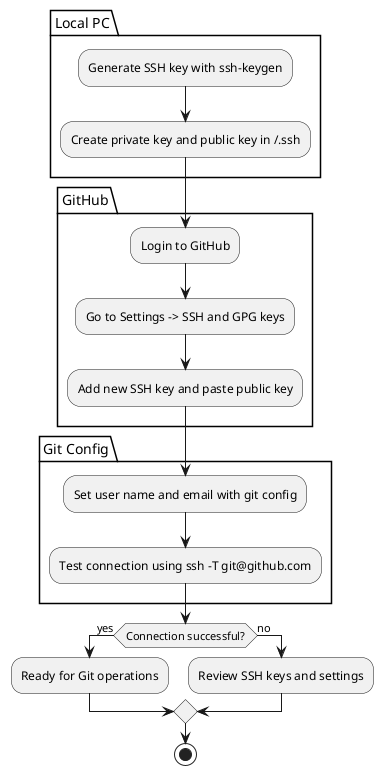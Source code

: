 @startuml
package "Local PC" {
  :Generate SSH key with ssh-keygen;
  ' Command: ssh-keygen -t ed25519 -C "your_email@example.com"
  
  :Create private key and public key in ~/.ssh;
  ' Keys: id_ed25519 (private), id_ed25519.pub (public)
}

package "GitHub" {
  :Login to GitHub;
  :Go to Settings -> SSH and GPG keys;
  :Add new SSH key and paste public key;
  ' Command: Copy content of ~/.ssh/id_ed25519.pub
}

package "Git Config" {
  :Set user name and email with git config;
  ' Command: git config --global user.name "Your Name"
  
  :Test connection using ssh -T git@github.com;
  ' Command: ssh -T git@github.com
}

if (Connection successful?) then (yes)
  :Ready for Git operations;
else (no)
  :Review SSH keys and settings;
endif

stop
@enduml